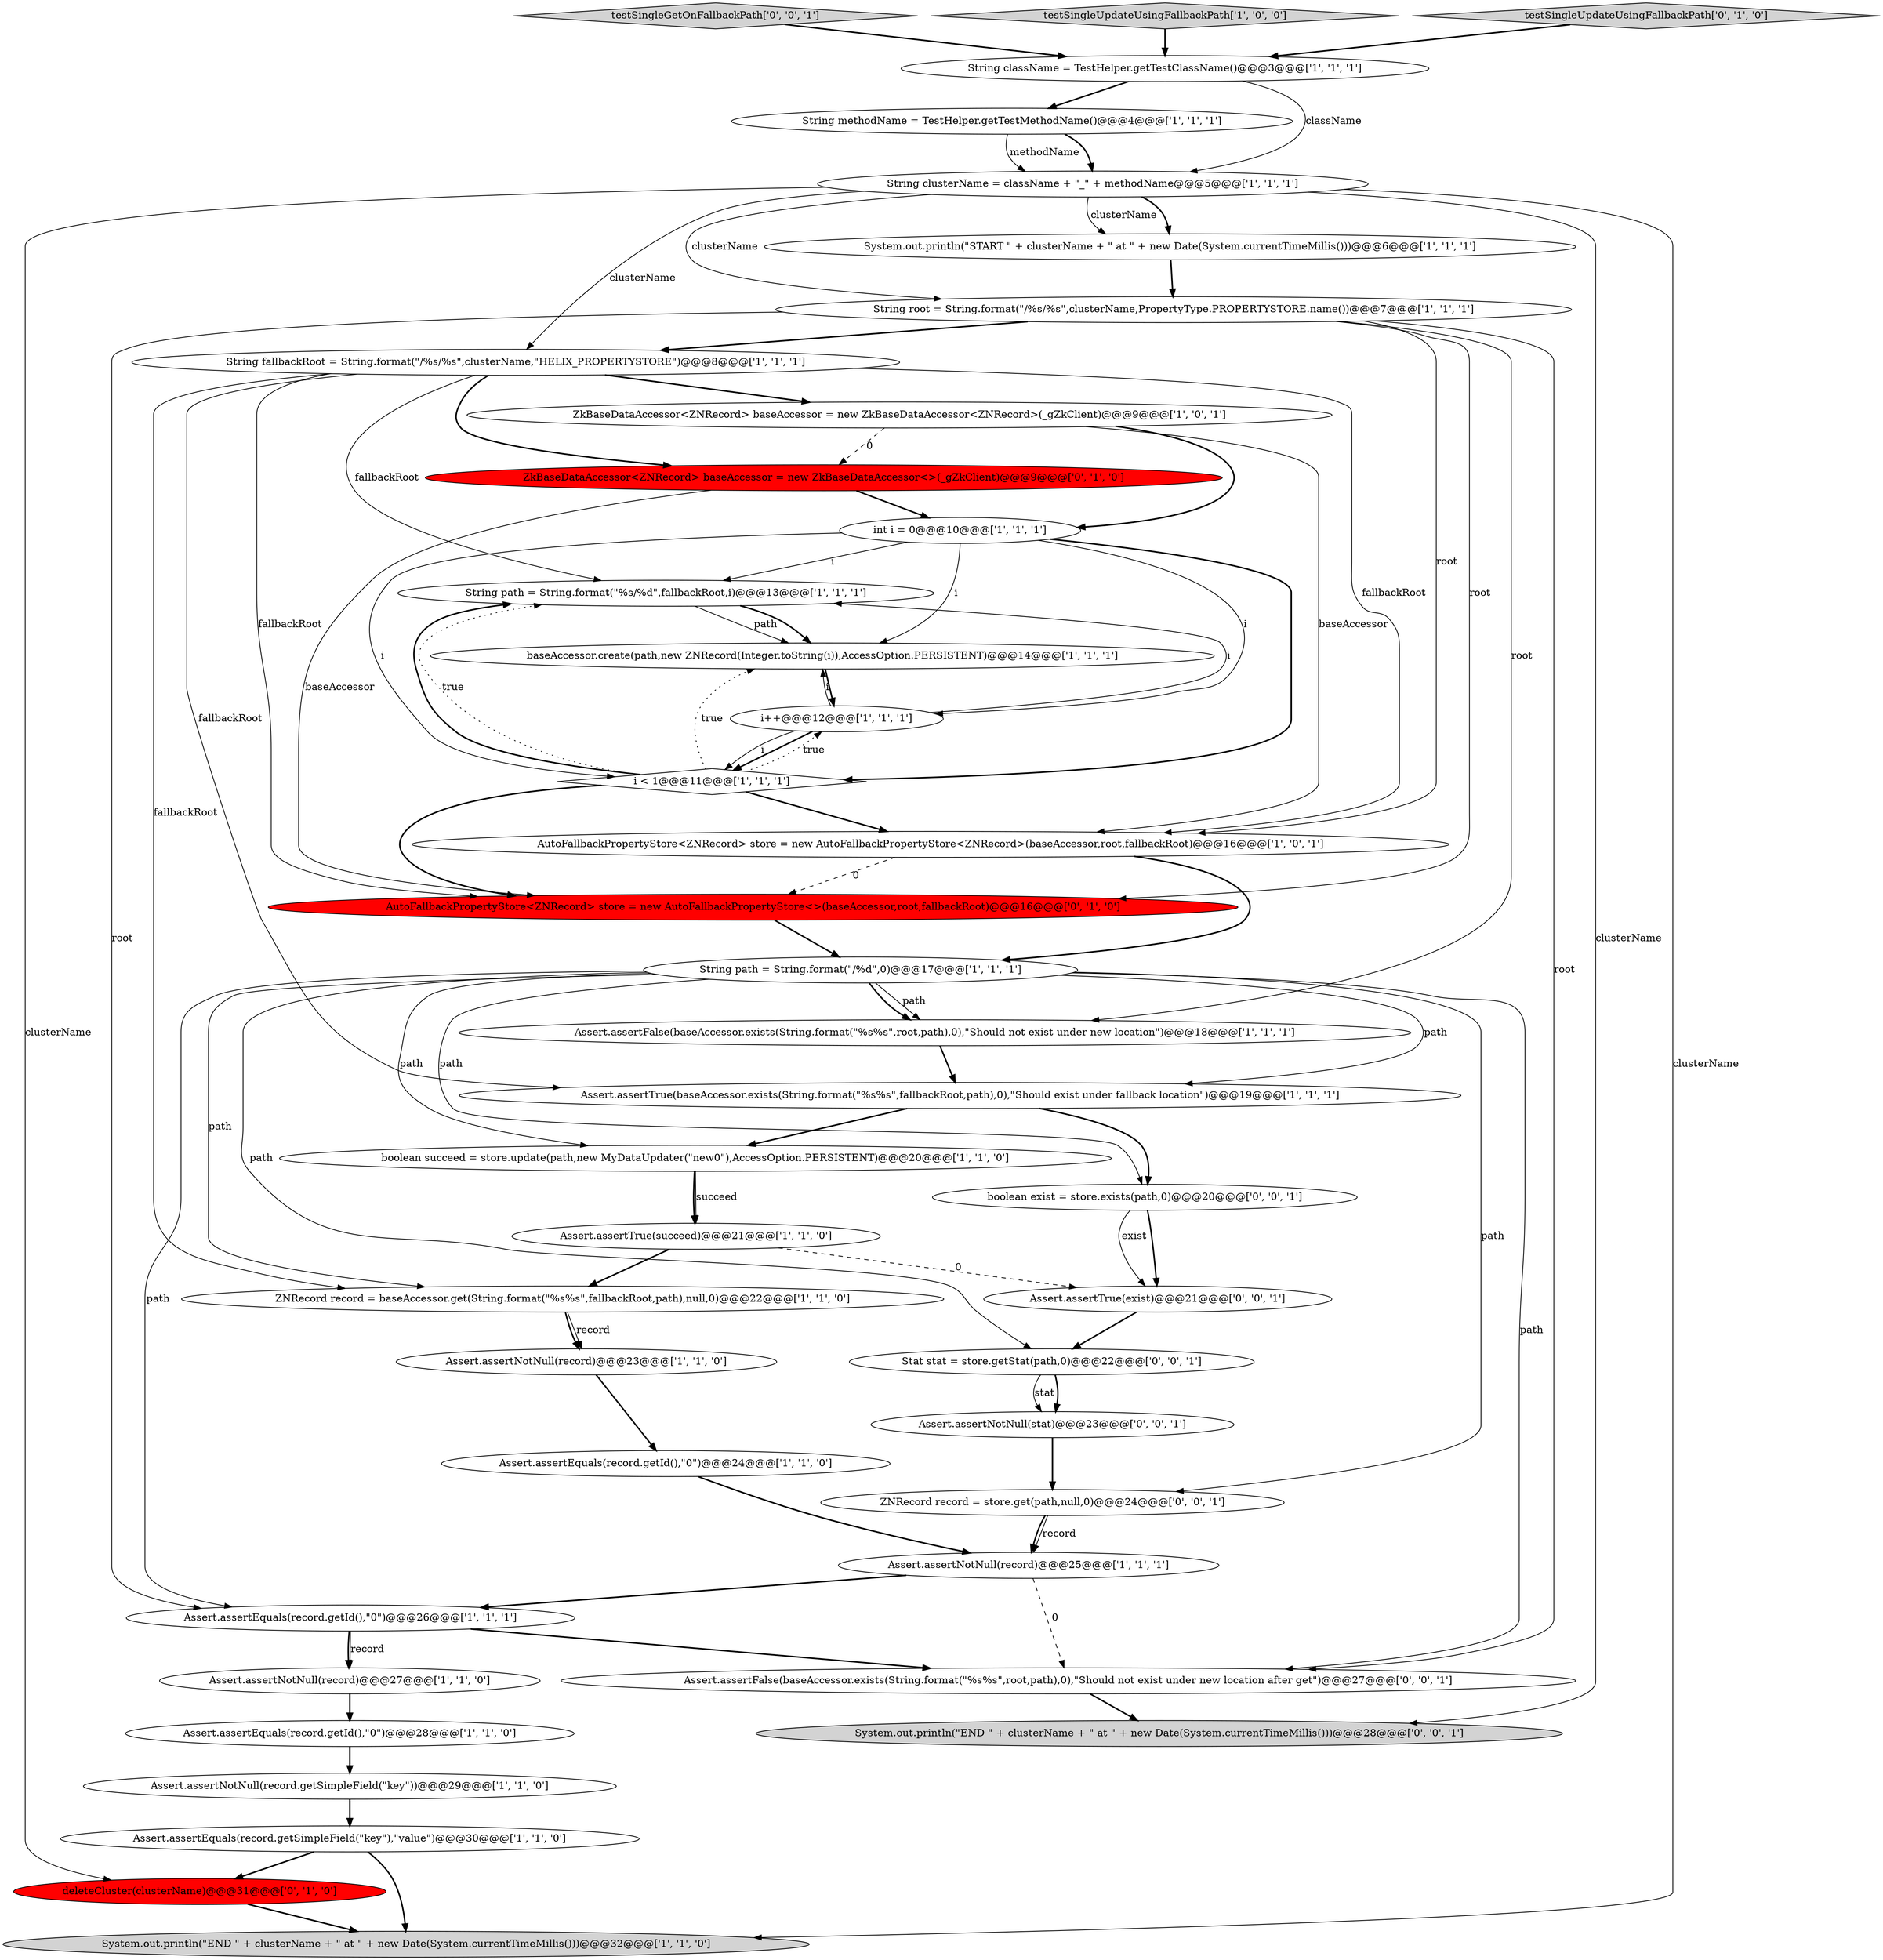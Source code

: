 digraph {
6 [style = filled, label = "String methodName = TestHelper.getTestMethodName()@@@4@@@['1', '1', '1']", fillcolor = white, shape = ellipse image = "AAA0AAABBB1BBB"];
15 [style = filled, label = "String path = String.format(\"%s/%d\",fallbackRoot,i)@@@13@@@['1', '1', '1']", fillcolor = white, shape = ellipse image = "AAA0AAABBB1BBB"];
28 [style = filled, label = "ZkBaseDataAccessor<ZNRecord> baseAccessor = new ZkBaseDataAccessor<ZNRecord>(_gZkClient)@@@9@@@['1', '0', '1']", fillcolor = white, shape = ellipse image = "AAA0AAABBB1BBB"];
31 [style = filled, label = "deleteCluster(clusterName)@@@31@@@['0', '1', '0']", fillcolor = red, shape = ellipse image = "AAA1AAABBB2BBB"];
33 [style = filled, label = "Assert.assertTrue(exist)@@@21@@@['0', '0', '1']", fillcolor = white, shape = ellipse image = "AAA0AAABBB3BBB"];
36 [style = filled, label = "Assert.assertNotNull(stat)@@@23@@@['0', '0', '1']", fillcolor = white, shape = ellipse image = "AAA0AAABBB3BBB"];
25 [style = filled, label = "System.out.println(\"START \" + clusterName + \" at \" + new Date(System.currentTimeMillis()))@@@6@@@['1', '1', '1']", fillcolor = white, shape = ellipse image = "AAA0AAABBB1BBB"];
10 [style = filled, label = "Assert.assertEquals(record.getId(),\"0\")@@@26@@@['1', '1', '1']", fillcolor = white, shape = ellipse image = "AAA0AAABBB1BBB"];
7 [style = filled, label = "baseAccessor.create(path,new ZNRecord(Integer.toString(i)),AccessOption.PERSISTENT)@@@14@@@['1', '1', '1']", fillcolor = white, shape = ellipse image = "AAA0AAABBB1BBB"];
9 [style = filled, label = "i < 1@@@11@@@['1', '1', '1']", fillcolor = white, shape = diamond image = "AAA0AAABBB1BBB"];
40 [style = filled, label = "ZNRecord record = store.get(path,null,0)@@@24@@@['0', '0', '1']", fillcolor = white, shape = ellipse image = "AAA0AAABBB3BBB"];
13 [style = filled, label = "Assert.assertEquals(record.getId(),\"0\")@@@24@@@['1', '1', '0']", fillcolor = white, shape = ellipse image = "AAA0AAABBB1BBB"];
24 [style = filled, label = "Assert.assertTrue(succeed)@@@21@@@['1', '1', '0']", fillcolor = white, shape = ellipse image = "AAA0AAABBB1BBB"];
37 [style = filled, label = "testSingleGetOnFallbackPath['0', '0', '1']", fillcolor = lightgray, shape = diamond image = "AAA0AAABBB3BBB"];
5 [style = filled, label = "String className = TestHelper.getTestClassName()@@@3@@@['1', '1', '1']", fillcolor = white, shape = ellipse image = "AAA0AAABBB1BBB"];
17 [style = filled, label = "i++@@@12@@@['1', '1', '1']", fillcolor = white, shape = ellipse image = "AAA0AAABBB1BBB"];
21 [style = filled, label = "System.out.println(\"END \" + clusterName + \" at \" + new Date(System.currentTimeMillis()))@@@32@@@['1', '1', '0']", fillcolor = lightgray, shape = ellipse image = "AAA0AAABBB1BBB"];
2 [style = filled, label = "Assert.assertEquals(record.getId(),\"0\")@@@28@@@['1', '1', '0']", fillcolor = white, shape = ellipse image = "AAA0AAABBB1BBB"];
38 [style = filled, label = "System.out.println(\"END \" + clusterName + \" at \" + new Date(System.currentTimeMillis()))@@@28@@@['0', '0', '1']", fillcolor = lightgray, shape = ellipse image = "AAA0AAABBB3BBB"];
16 [style = filled, label = "boolean succeed = store.update(path,new MyDataUpdater(\"new0\"),AccessOption.PERSISTENT)@@@20@@@['1', '1', '0']", fillcolor = white, shape = ellipse image = "AAA0AAABBB1BBB"];
22 [style = filled, label = "String clusterName = className + \"_\" + methodName@@@5@@@['1', '1', '1']", fillcolor = white, shape = ellipse image = "AAA0AAABBB1BBB"];
23 [style = filled, label = "String path = String.format(\"/%d\",0)@@@17@@@['1', '1', '1']", fillcolor = white, shape = ellipse image = "AAA0AAABBB1BBB"];
27 [style = filled, label = "String fallbackRoot = String.format(\"/%s/%s\",clusterName,\"HELIX_PROPERTYSTORE\")@@@8@@@['1', '1', '1']", fillcolor = white, shape = ellipse image = "AAA0AAABBB1BBB"];
39 [style = filled, label = "boolean exist = store.exists(path,0)@@@20@@@['0', '0', '1']", fillcolor = white, shape = ellipse image = "AAA0AAABBB3BBB"];
29 [style = filled, label = "ZkBaseDataAccessor<ZNRecord> baseAccessor = new ZkBaseDataAccessor<>(_gZkClient)@@@9@@@['0', '1', '0']", fillcolor = red, shape = ellipse image = "AAA1AAABBB2BBB"];
8 [style = filled, label = "Assert.assertNotNull(record)@@@27@@@['1', '1', '0']", fillcolor = white, shape = ellipse image = "AAA0AAABBB1BBB"];
35 [style = filled, label = "Assert.assertFalse(baseAccessor.exists(String.format(\"%s%s\",root,path),0),\"Should not exist under new location after get\")@@@27@@@['0', '0', '1']", fillcolor = white, shape = ellipse image = "AAA0AAABBB3BBB"];
19 [style = filled, label = "testSingleUpdateUsingFallbackPath['1', '0', '0']", fillcolor = lightgray, shape = diamond image = "AAA0AAABBB1BBB"];
18 [style = filled, label = "Assert.assertEquals(record.getSimpleField(\"key\"),\"value\")@@@30@@@['1', '1', '0']", fillcolor = white, shape = ellipse image = "AAA0AAABBB1BBB"];
1 [style = filled, label = "Assert.assertNotNull(record)@@@25@@@['1', '1', '1']", fillcolor = white, shape = ellipse image = "AAA0AAABBB1BBB"];
26 [style = filled, label = "ZNRecord record = baseAccessor.get(String.format(\"%s%s\",fallbackRoot,path),null,0)@@@22@@@['1', '1', '0']", fillcolor = white, shape = ellipse image = "AAA0AAABBB1BBB"];
34 [style = filled, label = "Stat stat = store.getStat(path,0)@@@22@@@['0', '0', '1']", fillcolor = white, shape = ellipse image = "AAA0AAABBB3BBB"];
11 [style = filled, label = "AutoFallbackPropertyStore<ZNRecord> store = new AutoFallbackPropertyStore<ZNRecord>(baseAccessor,root,fallbackRoot)@@@16@@@['1', '0', '1']", fillcolor = white, shape = ellipse image = "AAA0AAABBB1BBB"];
20 [style = filled, label = "String root = String.format(\"/%s/%s\",clusterName,PropertyType.PROPERTYSTORE.name())@@@7@@@['1', '1', '1']", fillcolor = white, shape = ellipse image = "AAA0AAABBB1BBB"];
12 [style = filled, label = "Assert.assertTrue(baseAccessor.exists(String.format(\"%s%s\",fallbackRoot,path),0),\"Should exist under fallback location\")@@@19@@@['1', '1', '1']", fillcolor = white, shape = ellipse image = "AAA0AAABBB1BBB"];
14 [style = filled, label = "Assert.assertNotNull(record)@@@23@@@['1', '1', '0']", fillcolor = white, shape = ellipse image = "AAA0AAABBB1BBB"];
32 [style = filled, label = "testSingleUpdateUsingFallbackPath['0', '1', '0']", fillcolor = lightgray, shape = diamond image = "AAA0AAABBB2BBB"];
30 [style = filled, label = "AutoFallbackPropertyStore<ZNRecord> store = new AutoFallbackPropertyStore<>(baseAccessor,root,fallbackRoot)@@@16@@@['0', '1', '0']", fillcolor = red, shape = ellipse image = "AAA1AAABBB2BBB"];
4 [style = filled, label = "int i = 0@@@10@@@['1', '1', '1']", fillcolor = white, shape = ellipse image = "AAA0AAABBB1BBB"];
0 [style = filled, label = "Assert.assertFalse(baseAccessor.exists(String.format(\"%s%s\",root,path),0),\"Should not exist under new location\")@@@18@@@['1', '1', '1']", fillcolor = white, shape = ellipse image = "AAA0AAABBB1BBB"];
3 [style = filled, label = "Assert.assertNotNull(record.getSimpleField(\"key\"))@@@29@@@['1', '1', '0']", fillcolor = white, shape = ellipse image = "AAA0AAABBB1BBB"];
22->20 [style = solid, label="clusterName"];
9->11 [style = bold, label=""];
20->0 [style = solid, label="root"];
6->22 [style = bold, label=""];
22->38 [style = solid, label="clusterName"];
17->9 [style = bold, label=""];
27->28 [style = bold, label=""];
10->35 [style = bold, label=""];
23->10 [style = solid, label="path"];
31->21 [style = bold, label=""];
17->7 [style = solid, label="i"];
6->22 [style = solid, label="methodName"];
28->29 [style = dashed, label="0"];
13->1 [style = bold, label=""];
20->27 [style = bold, label=""];
3->18 [style = bold, label=""];
37->5 [style = bold, label=""];
23->12 [style = solid, label="path"];
19->5 [style = bold, label=""];
28->4 [style = bold, label=""];
17->15 [style = solid, label="i"];
22->21 [style = solid, label="clusterName"];
10->8 [style = bold, label=""];
4->15 [style = solid, label="i"];
23->39 [style = solid, label="path"];
9->15 [style = dotted, label="true"];
27->26 [style = solid, label="fallbackRoot"];
35->38 [style = bold, label=""];
26->14 [style = solid, label="record"];
23->0 [style = solid, label="path"];
18->31 [style = bold, label=""];
22->25 [style = bold, label=""];
22->25 [style = solid, label="clusterName"];
24->33 [style = dashed, label="0"];
26->14 [style = bold, label=""];
15->7 [style = solid, label="path"];
4->17 [style = solid, label="i"];
20->10 [style = solid, label="root"];
23->16 [style = solid, label="path"];
5->6 [style = bold, label=""];
34->36 [style = bold, label=""];
10->8 [style = solid, label="record"];
20->30 [style = solid, label="root"];
27->29 [style = bold, label=""];
4->7 [style = solid, label="i"];
4->9 [style = bold, label=""];
4->9 [style = solid, label="i"];
36->40 [style = bold, label=""];
7->17 [style = bold, label=""];
1->35 [style = dashed, label="0"];
16->24 [style = bold, label=""];
0->12 [style = bold, label=""];
2->3 [style = bold, label=""];
20->11 [style = solid, label="root"];
23->0 [style = bold, label=""];
29->30 [style = solid, label="baseAccessor"];
39->33 [style = bold, label=""];
24->26 [style = bold, label=""];
25->20 [style = bold, label=""];
8->2 [style = bold, label=""];
39->33 [style = solid, label="exist"];
22->27 [style = solid, label="clusterName"];
16->24 [style = solid, label="succeed"];
28->11 [style = solid, label="baseAccessor"];
14->13 [style = bold, label=""];
18->21 [style = bold, label=""];
12->39 [style = bold, label=""];
9->7 [style = dotted, label="true"];
40->1 [style = solid, label="record"];
32->5 [style = bold, label=""];
29->4 [style = bold, label=""];
15->7 [style = bold, label=""];
27->30 [style = solid, label="fallbackRoot"];
27->12 [style = solid, label="fallbackRoot"];
9->17 [style = dotted, label="true"];
30->23 [style = bold, label=""];
20->35 [style = solid, label="root"];
23->40 [style = solid, label="path"];
9->30 [style = bold, label=""];
12->16 [style = bold, label=""];
23->35 [style = solid, label="path"];
27->11 [style = solid, label="fallbackRoot"];
17->9 [style = solid, label="i"];
34->36 [style = solid, label="stat"];
40->1 [style = bold, label=""];
5->22 [style = solid, label="className"];
9->15 [style = bold, label=""];
23->34 [style = solid, label="path"];
27->15 [style = solid, label="fallbackRoot"];
11->30 [style = dashed, label="0"];
1->10 [style = bold, label=""];
11->23 [style = bold, label=""];
33->34 [style = bold, label=""];
23->26 [style = solid, label="path"];
22->31 [style = solid, label="clusterName"];
}
